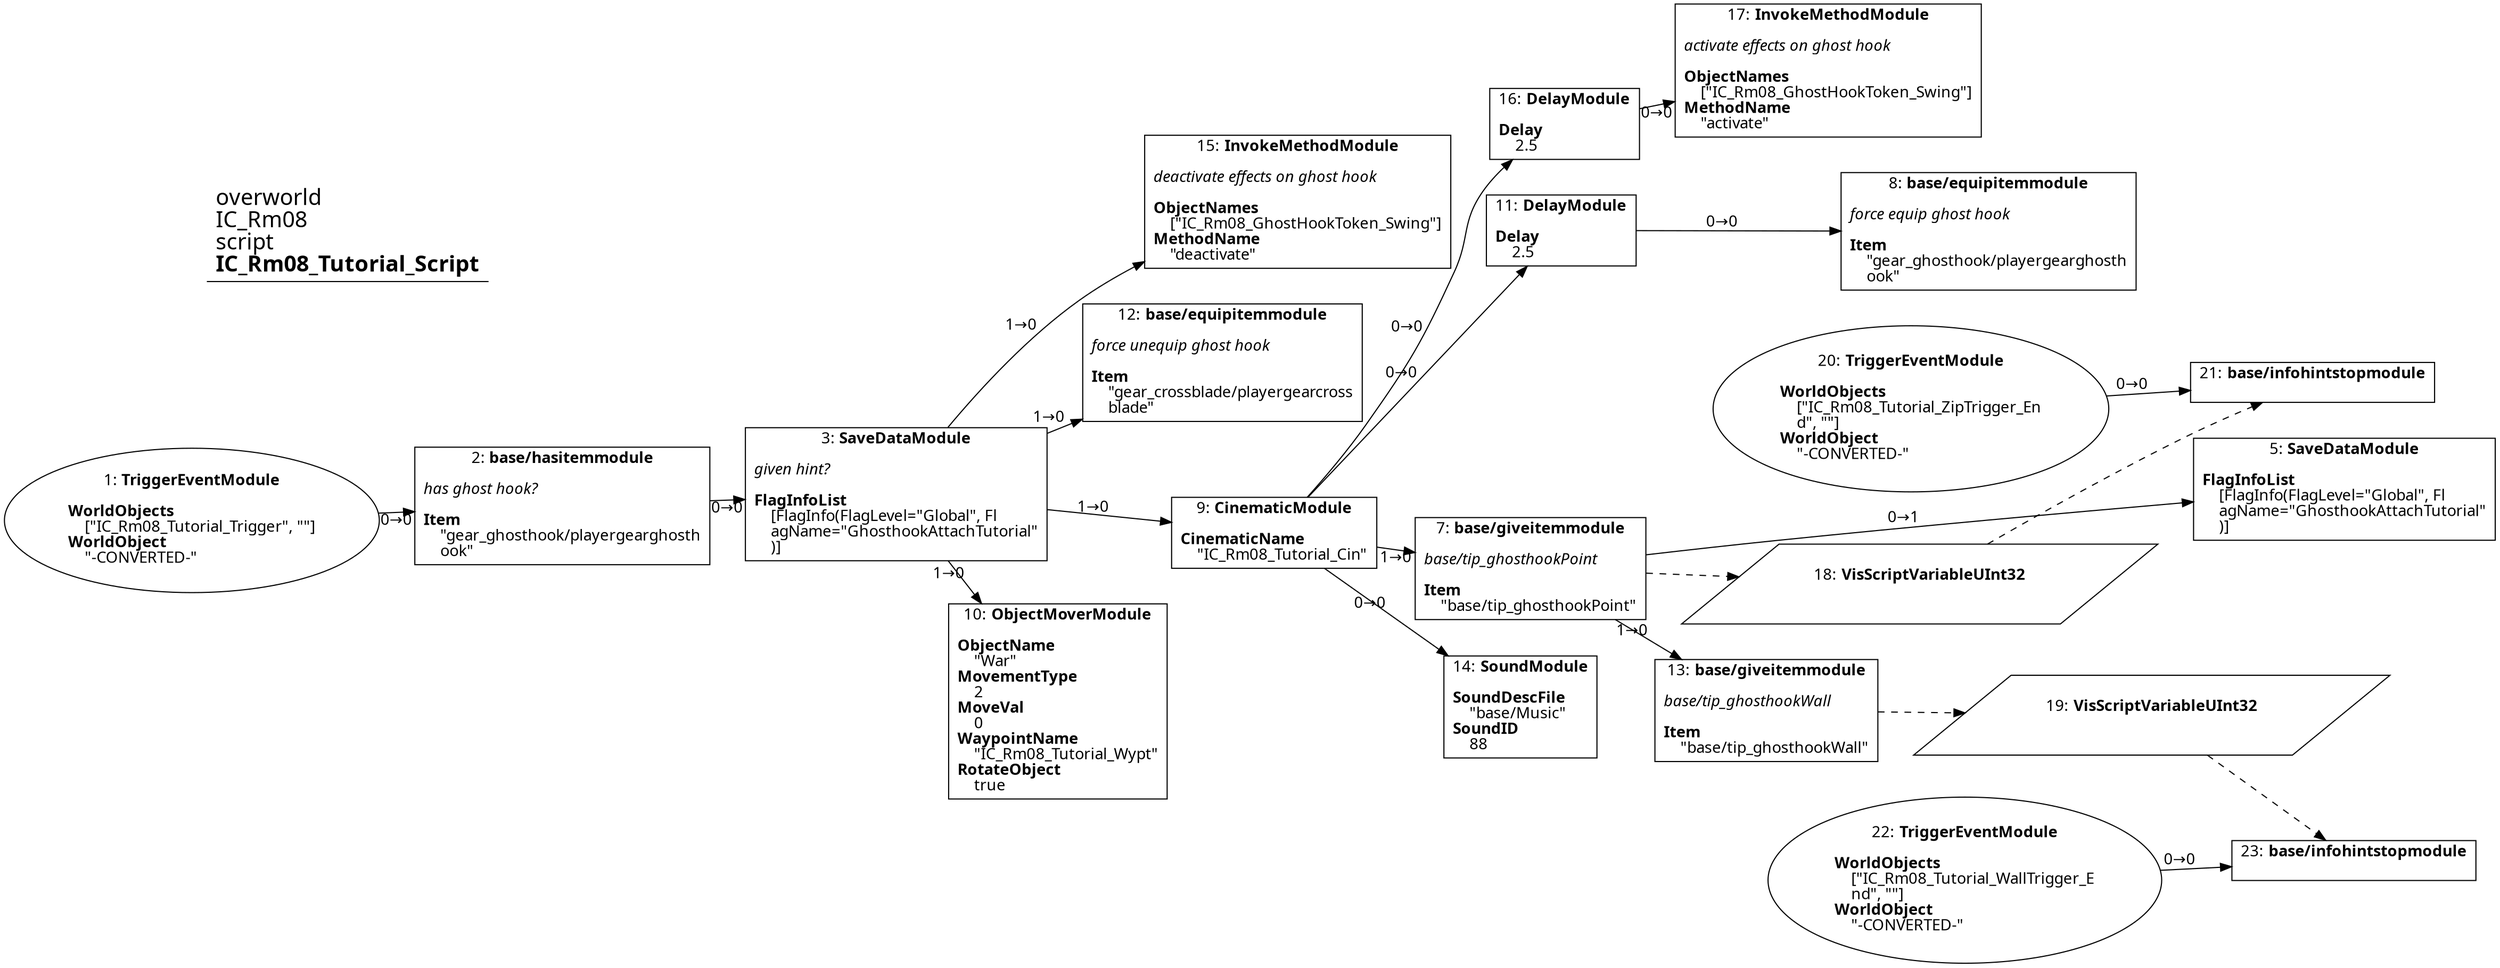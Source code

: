 digraph {
    layout = fdp;
    overlap = prism;
    sep = "+16";
    splines = spline;

    node [ shape = box ];

    graph [ fontname = "Segoe UI" ];
    node [ fontname = "Segoe UI" ];
    edge [ fontname = "Segoe UI" ];

    1 [ label = <1: <b>TriggerEventModule</b><br/><br/><b>WorldObjects</b><br align="left"/>    [&quot;IC_Rm08_Tutorial_Trigger&quot;, &quot;&quot;]<br align="left"/><b>WorldObject</b><br align="left"/>    &quot;-CONVERTED-&quot;<br align="left"/>> ];
    1 [ shape = oval ]
    1 [ pos = "0.15900001,-0.117000006!" ];
    1 -> 2 [ label = "0→0" ];

    2 [ label = <2: <b>base/hasitemmodule</b><br/><br/><i>has ghost hook?<br align="left"/></i><br align="left"/><b>Item</b><br align="left"/>    &quot;gear_ghosthook/playergearghosth<br align="left"/>    ook&quot;<br align="left"/>> ];
    2 [ pos = "0.41900003,-0.117000006!" ];
    2 -> 3 [ label = "0→0" ];

    3 [ label = <3: <b>SaveDataModule</b><br/><br/><i>given hint?<br align="left"/></i><br align="left"/><b>FlagInfoList</b><br align="left"/>    [FlagInfo(FlagLevel=&quot;Global&quot;, Fl<br align="left"/>    agName=&quot;GhosthookAttachTutorial&quot;<br align="left"/>    )]<br align="left"/>> ];
    3 [ pos = "0.62100005,-0.117000006!" ];
    3 -> 10 [ label = "1→0" ];
    3 -> 9 [ label = "1→0" ];
    3 -> 12 [ label = "1→0" ];
    3 -> 15 [ label = "1→0" ];

    5 [ label = <5: <b>SaveDataModule</b><br/><br/><b>FlagInfoList</b><br align="left"/>    [FlagInfo(FlagLevel=&quot;Global&quot;, Fl<br align="left"/>    agName=&quot;GhosthookAttachTutorial&quot;<br align="left"/>    )]<br align="left"/>> ];
    5 [ pos = "1.7220001,-0.14!" ];

    7 [ label = <7: <b>base/giveitemmodule</b><br/><br/><i>base/tip_ghosthookPoint<br align="left"/></i><br align="left"/><b>Item</b><br align="left"/>    &quot;base/tip_ghosthookPoint&quot;<br align="left"/>> ];
    7 [ pos = "1.271,-0.163!" ];
    7 -> 5 [ label = "0→1" ];
    7 -> 13 [ label = "1→0" ];
    7 -> 18 [ style = dashed ];

    8 [ label = <8: <b>base/equipitemmodule</b><br/><br/><i>force equip ghost hook<br align="left"/></i><br align="left"/><b>Item</b><br align="left"/>    &quot;gear_ghosthook/playergearghosth<br align="left"/>    ook&quot;<br align="left"/>> ];
    8 [ pos = "1.488,0.042000003!" ];

    9 [ label = <9: <b>CinematicModule</b><br/><br/><b>CinematicName</b><br align="left"/>    &quot;IC_Rm08_Tutorial_Cin&quot;<br align="left"/>> ];
    9 [ pos = "1.052,-0.14!" ];
    9 -> 7 [ label = "1→0" ];
    9 -> 11 [ label = "0→0" ];
    9 -> 14 [ label = "0→0" ];
    9 -> 16 [ label = "0→0" ];

    10 [ label = <10: <b>ObjectMoverModule</b><br/><br/><b>ObjectName</b><br align="left"/>    &quot;War&quot;<br align="left"/><b>MovementType</b><br align="left"/>    2<br align="left"/><b>MoveVal</b><br align="left"/>    0<br align="left"/><b>WaypointName</b><br align="left"/>    &quot;IC_Rm08_Tutorial_Wypt&quot;<br align="left"/><b>RotateObject</b><br align="left"/>    true<br align="left"/>> ];
    10 [ pos = "0.84300005,-0.26200002!" ];

    11 [ label = <11: <b>DelayModule</b><br/><br/><b>Delay</b><br align="left"/>    2.5<br align="left"/>> ];
    11 [ pos = "1.296,0.042000003!" ];
    11 -> 8 [ label = "0→0" ];

    12 [ label = <12: <b>base/equipitemmodule</b><br/><br/><i>force unequip ghost hook<br align="left"/></i><br align="left"/><b>Item</b><br align="left"/>    &quot;gear_crossblade/playergearcross<br align="left"/>    blade&quot;<br align="left"/>> ];
    12 [ pos = "0.845,-0.026!" ];

    13 [ label = <13: <b>base/giveitemmodule</b><br/><br/><i>base/tip_ghosthookWall<br align="left"/></i><br align="left"/><b>Item</b><br align="left"/>    &quot;base/tip_ghosthookWall&quot;<br align="left"/>> ];
    13 [ pos = "1.4610001,-0.30900002!" ];
    13 -> 19 [ style = dashed ];

    14 [ label = <14: <b>SoundModule</b><br/><br/><b>SoundDescFile</b><br align="left"/>    &quot;base/Music&quot;<br align="left"/><b>SoundID</b><br align="left"/>    88<br align="left"/>> ];
    14 [ pos = "1.271,-0.294!" ];

    15 [ label = <15: <b>InvokeMethodModule</b><br/><br/><i>deactivate effects on ghost hook<br align="left"/></i><br align="left"/><b>ObjectNames</b><br align="left"/>    [&quot;IC_Rm08_GhostHookToken_Swing&quot;]<br align="left"/><b>MethodName</b><br align="left"/>    &quot;deactivate&quot;<br align="left"/>> ];
    15 [ pos = "0.845,0.14600001!" ];

    16 [ label = <16: <b>DelayModule</b><br/><br/><b>Delay</b><br align="left"/>    2.5<br align="left"/>> ];
    16 [ pos = "1.297,0.22600001!" ];
    16 -> 17 [ label = "0→0" ];

    17 [ label = <17: <b>InvokeMethodModule</b><br/><br/><i>activate effects on ghost hook<br align="left"/></i><br align="left"/><b>ObjectNames</b><br align="left"/>    [&quot;IC_Rm08_GhostHookToken_Swing&quot;]<br align="left"/><b>MethodName</b><br align="left"/>    &quot;activate&quot;<br align="left"/>> ];
    17 [ pos = "1.4790001,0.22600001!" ];

    18 [ label = <18: <b>VisScriptVariableUInt32</b><br/><br/>> ];
    18 [ shape = parallelogram ]
    18 [ pos = "1.5230001,-0.23700002!" ];

    19 [ label = <19: <b>VisScriptVariableUInt32</b><br/><br/>> ];
    19 [ shape = parallelogram ]
    19 [ pos = "1.6420001,-0.38200003!" ];

    20 [ label = <20: <b>TriggerEventModule</b><br/><br/><b>WorldObjects</b><br align="left"/>    [&quot;IC_Rm08_Tutorial_ZipTrigger_En<br align="left"/>    d&quot;, &quot;&quot;]<br align="left"/><b>WorldObject</b><br align="left"/>    &quot;-CONVERTED-&quot;<br align="left"/>> ];
    20 [ shape = oval ]
    20 [ pos = "1.4640001,-0.026!" ];
    20 -> 21 [ label = "0→0" ];

    21 [ label = <21: <b>base/infohintstopmodule</b><br/><br/>> ];
    21 [ pos = "1.7110001,-0.026!" ];
    18 -> 21 [ style = dashed ];

    22 [ label = <22: <b>TriggerEventModule</b><br/><br/><b>WorldObjects</b><br align="left"/>    [&quot;IC_Rm08_Tutorial_WallTrigger_E<br align="left"/>    nd&quot;, &quot;&quot;]<br align="left"/><b>WorldObject</b><br align="left"/>    &quot;-CONVERTED-&quot;<br align="left"/>> ];
    22 [ shape = oval ]
    22 [ pos = "1.572,-0.45700002!" ];
    22 -> 23 [ label = "0→0" ];

    23 [ label = <23: <b>base/infohintstopmodule</b><br/><br/>> ];
    23 [ pos = "1.8190001,-0.45700002!" ];
    19 -> 23 [ style = dashed ];

    title [ pos = "0.158,0.22700001!" ];
    title [ shape = underline ];
    title [ label = <<font point-size="20">overworld<br align="left"/>IC_Rm08<br align="left"/>script<br align="left"/><b>IC_Rm08_Tutorial_Script</b><br align="left"/></font>> ];
}
